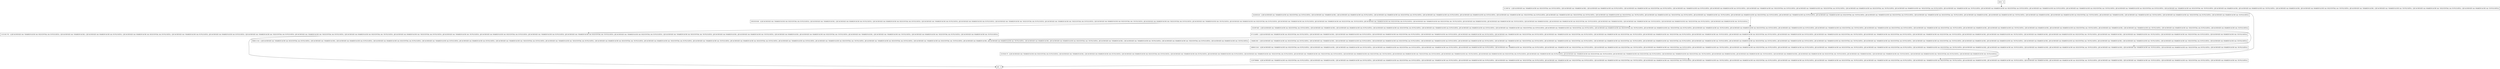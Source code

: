 digraph updateCounter {
node [shape=record];
871554905 [label="871554905 - [(!JECACHESIZE && !SHAREDCACHE && SEQUENTIAL && DUPLICATES), (!JECACHESIZE && !SHAREDCACHE), (!JECACHESIZE && SHAREDCACHE && DUPLICATES), (!JECACHESIZE && SHAREDCACHE && SEQUENTIAL && DUPLICATES), (!JECACHESIZE && !SHAREDCACHE && DUPLICATES), (JECACHESIZE && SHAREDCACHE && DUPLICATES), (!JECACHESIZE && !SHAREDCACHE && !SEQUENTIAL && DUPLICATES), (JECACHESIZE && !SHAREDCACHE && !SEQUENTIAL && DUPLICATES), (!JECACHESIZE && SHAREDCACHE && SEQUENTIAL && !DUPLICATES), (JECACHESIZE && SHAREDCACHE && !SEQUENTIAL && DUPLICATES), (JECACHESIZE && !SHAREDCACHE && !DUPLICATES), (JECACHESIZE && SHAREDCACHE && SEQUENTIAL && DUPLICATES), (JECACHESIZE && !SHAREDCACHE && DUPLICATES), (JECACHESIZE && !SHAREDCACHE && SEQUENTIAL && !DUPLICATES), (JECACHESIZE && !SHAREDCACHE && SEQUENTIAL && DUPLICATES), (!JECACHESIZE && !SHAREDCACHE && SEQUENTIAL && !DUPLICATES), (JECACHESIZE && SHAREDCACHE), (JECACHESIZE && SHAREDCACHE && !DUPLICATES), (!JECACHESIZE && SHAREDCACHE), (JECACHESIZE && SHAREDCACHE && SEQUENTIAL && !DUPLICATES), (JECACHESIZE && !SHAREDCACHE), (!JECACHESIZE && !SHAREDCACHE && !DUPLICATES), (!JECACHESIZE && SHAREDCACHE && !SEQUENTIAL && DUPLICATES), (!JECACHESIZE && SHAREDCACHE && !DUPLICATES)]"];
908011534 [label="908011534 - [(!JECACHESIZE && !SHAREDCACHE && SEQUENTIAL && DUPLICATES), (!JECACHESIZE && !SHAREDCACHE), (!JECACHESIZE && SHAREDCACHE && DUPLICATES), (!JECACHESIZE && SHAREDCACHE && SEQUENTIAL && DUPLICATES), (!JECACHESIZE && !SHAREDCACHE && DUPLICATES), (JECACHESIZE && SHAREDCACHE && DUPLICATES), (!JECACHESIZE && !SHAREDCACHE && !SEQUENTIAL && DUPLICATES), (JECACHESIZE && !SHAREDCACHE && !SEQUENTIAL && DUPLICATES), (!JECACHESIZE && SHAREDCACHE && SEQUENTIAL && !DUPLICATES), (JECACHESIZE && SHAREDCACHE && !SEQUENTIAL && DUPLICATES), (JECACHESIZE && !SHAREDCACHE && !DUPLICATES), (JECACHESIZE && SHAREDCACHE && SEQUENTIAL && DUPLICATES), (JECACHESIZE && !SHAREDCACHE && DUPLICATES), (JECACHESIZE && !SHAREDCACHE && SEQUENTIAL && !DUPLICATES), (JECACHESIZE && !SHAREDCACHE && SEQUENTIAL && DUPLICATES), (!JECACHESIZE && !SHAREDCACHE && SEQUENTIAL && !DUPLICATES), (JECACHESIZE && SHAREDCACHE), (JECACHESIZE && SHAREDCACHE && !DUPLICATES), (!JECACHESIZE && SHAREDCACHE), (JECACHESIZE && SHAREDCACHE && SEQUENTIAL && !DUPLICATES), (JECACHESIZE && !SHAREDCACHE), (!JECACHESIZE && !SHAREDCACHE && !DUPLICATES), (!JECACHESIZE && SHAREDCACHE && !SEQUENTIAL && DUPLICATES), (!JECACHESIZE && SHAREDCACHE && !DUPLICATES)]"];
51198743 [label="51198743 - [(!JECACHESIZE && !SHAREDCACHE && SEQUENTIAL && DUPLICATES), (!JECACHESIZE && !SHAREDCACHE), (!JECACHESIZE && SHAREDCACHE && DUPLICATES), (!JECACHESIZE && SHAREDCACHE && SEQUENTIAL && DUPLICATES), (!JECACHESIZE && !SHAREDCACHE && DUPLICATES), (JECACHESIZE && SHAREDCACHE && DUPLICATES), (!JECACHESIZE && !SHAREDCACHE && !SEQUENTIAL && DUPLICATES), (JECACHESIZE && !SHAREDCACHE && !SEQUENTIAL && DUPLICATES), (!JECACHESIZE && SHAREDCACHE && SEQUENTIAL && !DUPLICATES), (JECACHESIZE && SHAREDCACHE && !SEQUENTIAL && DUPLICATES), (JECACHESIZE && !SHAREDCACHE && !DUPLICATES), (JECACHESIZE && SHAREDCACHE && SEQUENTIAL && DUPLICATES), (JECACHESIZE && !SHAREDCACHE && DUPLICATES), (JECACHESIZE && !SHAREDCACHE && SEQUENTIAL && !DUPLICATES), (JECACHESIZE && !SHAREDCACHE && SEQUENTIAL && DUPLICATES), (!JECACHESIZE && !SHAREDCACHE && SEQUENTIAL && !DUPLICATES), (JECACHESIZE && SHAREDCACHE), (JECACHESIZE && SHAREDCACHE && !DUPLICATES), (!JECACHESIZE && SHAREDCACHE), (JECACHESIZE && SHAREDCACHE && SEQUENTIAL && !DUPLICATES), (JECACHESIZE && !SHAREDCACHE), (!JECACHESIZE && !SHAREDCACHE && !DUPLICATES), (!JECACHESIZE && SHAREDCACHE && !SEQUENTIAL && DUPLICATES), (!JECACHESIZE && SHAREDCACHE && !DUPLICATES)]"];
1531561705 [label="1531561705 - [(!JECACHESIZE && !SHAREDCACHE && SEQUENTIAL && DUPLICATES), (!JECACHESIZE && !SHAREDCACHE), (!JECACHESIZE && SHAREDCACHE && DUPLICATES), (!JECACHESIZE && SHAREDCACHE && SEQUENTIAL && DUPLICATES), (!JECACHESIZE && !SHAREDCACHE && DUPLICATES), (JECACHESIZE && SHAREDCACHE && DUPLICATES), (!JECACHESIZE && !SHAREDCACHE && !SEQUENTIAL && DUPLICATES), (JECACHESIZE && !SHAREDCACHE && !SEQUENTIAL && DUPLICATES), (!JECACHESIZE && SHAREDCACHE && SEQUENTIAL && !DUPLICATES), (JECACHESIZE && SHAREDCACHE && !SEQUENTIAL && DUPLICATES), (JECACHESIZE && !SHAREDCACHE && !DUPLICATES), (JECACHESIZE && SHAREDCACHE && SEQUENTIAL && DUPLICATES), (JECACHESIZE && !SHAREDCACHE && DUPLICATES), (JECACHESIZE && !SHAREDCACHE && SEQUENTIAL && !DUPLICATES), (JECACHESIZE && !SHAREDCACHE && SEQUENTIAL && DUPLICATES), (!JECACHESIZE && !SHAREDCACHE && SEQUENTIAL && !DUPLICATES), (JECACHESIZE && SHAREDCACHE), (JECACHESIZE && SHAREDCACHE && !DUPLICATES), (!JECACHESIZE && SHAREDCACHE), (JECACHESIZE && SHAREDCACHE && SEQUENTIAL && !DUPLICATES), (JECACHESIZE && !SHAREDCACHE), (!JECACHESIZE && !SHAREDCACHE && !DUPLICATES), (!JECACHESIZE && SHAREDCACHE && !SEQUENTIAL && DUPLICATES), (!JECACHESIZE && SHAREDCACHE && !DUPLICATES)]"];
entry [label="entry - []"];
exit [label="exit - []"];
341803416 [label="341803416 - [(!JECACHESIZE && !SHAREDCACHE && SEQUENTIAL && DUPLICATES), (!JECACHESIZE && !SHAREDCACHE), (!JECACHESIZE && SHAREDCACHE && DUPLICATES), (!JECACHESIZE && SHAREDCACHE && SEQUENTIAL && DUPLICATES), (!JECACHESIZE && !SHAREDCACHE && DUPLICATES), (JECACHESIZE && SHAREDCACHE && DUPLICATES), (!JECACHESIZE && !SHAREDCACHE && !SEQUENTIAL && DUPLICATES), (JECACHESIZE && !SHAREDCACHE && !SEQUENTIAL && DUPLICATES), (!JECACHESIZE && SHAREDCACHE && SEQUENTIAL && !DUPLICATES), (JECACHESIZE && SHAREDCACHE && !SEQUENTIAL && DUPLICATES), (JECACHESIZE && !SHAREDCACHE && !DUPLICATES), (JECACHESIZE && SHAREDCACHE && SEQUENTIAL && DUPLICATES), (JECACHESIZE && !SHAREDCACHE && DUPLICATES), (JECACHESIZE && !SHAREDCACHE && SEQUENTIAL && !DUPLICATES), (JECACHESIZE && !SHAREDCACHE && SEQUENTIAL && DUPLICATES), (!JECACHESIZE && !SHAREDCACHE && SEQUENTIAL && !DUPLICATES), (JECACHESIZE && SHAREDCACHE), (JECACHESIZE && SHAREDCACHE && !DUPLICATES), (!JECACHESIZE && SHAREDCACHE), (JECACHESIZE && SHAREDCACHE && SEQUENTIAL && !DUPLICATES), (JECACHESIZE && !SHAREDCACHE), (!JECACHESIZE && !SHAREDCACHE && !DUPLICATES), (!JECACHESIZE && SHAREDCACHE && !SEQUENTIAL && DUPLICATES), (!JECACHESIZE && SHAREDCACHE && !DUPLICATES)]"];
1890015243 [label="1890015243 - [(!JECACHESIZE && !SHAREDCACHE && SEQUENTIAL && DUPLICATES), (!JECACHESIZE && !SHAREDCACHE), (!JECACHESIZE && SHAREDCACHE && DUPLICATES), (!JECACHESIZE && SHAREDCACHE && SEQUENTIAL && DUPLICATES), (!JECACHESIZE && !SHAREDCACHE && DUPLICATES), (JECACHESIZE && SHAREDCACHE && DUPLICATES), (!JECACHESIZE && !SHAREDCACHE && !SEQUENTIAL && DUPLICATES), (JECACHESIZE && !SHAREDCACHE && !SEQUENTIAL && DUPLICATES), (!JECACHESIZE && SHAREDCACHE && SEQUENTIAL && !DUPLICATES), (JECACHESIZE && SHAREDCACHE && !SEQUENTIAL && DUPLICATES), (JECACHESIZE && !SHAREDCACHE && !DUPLICATES), (JECACHESIZE && SHAREDCACHE && SEQUENTIAL && DUPLICATES), (JECACHESIZE && !SHAREDCACHE && DUPLICATES), (JECACHESIZE && !SHAREDCACHE && SEQUENTIAL && !DUPLICATES), (JECACHESIZE && !SHAREDCACHE && SEQUENTIAL && DUPLICATES), (!JECACHESIZE && !SHAREDCACHE && SEQUENTIAL && !DUPLICATES), (JECACHESIZE && SHAREDCACHE), (JECACHESIZE && SHAREDCACHE && !DUPLICATES), (!JECACHESIZE && SHAREDCACHE), (JECACHESIZE && SHAREDCACHE && SEQUENTIAL && !DUPLICATES), (JECACHESIZE && !SHAREDCACHE), (!JECACHESIZE && !SHAREDCACHE && !DUPLICATES), (!JECACHESIZE && SHAREDCACHE && !SEQUENTIAL && DUPLICATES), (!JECACHESIZE && SHAREDCACHE && !DUPLICATES)]"];
2002029186 [label="2002029186 - [(!JECACHESIZE && !SHAREDCACHE && SEQUENTIAL && DUPLICATES), (!JECACHESIZE && !SHAREDCACHE), (!JECACHESIZE && SHAREDCACHE && DUPLICATES), (!JECACHESIZE && SHAREDCACHE && SEQUENTIAL && DUPLICATES), (!JECACHESIZE && !SHAREDCACHE && DUPLICATES), (JECACHESIZE && SHAREDCACHE && DUPLICATES), (!JECACHESIZE && !SHAREDCACHE && !SEQUENTIAL && DUPLICATES), (JECACHESIZE && !SHAREDCACHE && !SEQUENTIAL && DUPLICATES), (!JECACHESIZE && SHAREDCACHE && SEQUENTIAL && !DUPLICATES), (JECACHESIZE && SHAREDCACHE && !SEQUENTIAL && DUPLICATES), (JECACHESIZE && !SHAREDCACHE && !DUPLICATES), (JECACHESIZE && SHAREDCACHE && SEQUENTIAL && DUPLICATES), (JECACHESIZE && !SHAREDCACHE && DUPLICATES), (JECACHESIZE && !SHAREDCACHE && SEQUENTIAL && !DUPLICATES), (JECACHESIZE && !SHAREDCACHE && SEQUENTIAL && DUPLICATES), (!JECACHESIZE && !SHAREDCACHE && SEQUENTIAL && !DUPLICATES), (JECACHESIZE && SHAREDCACHE), (JECACHESIZE && SHAREDCACHE && !DUPLICATES), (!JECACHESIZE && SHAREDCACHE), (JECACHESIZE && SHAREDCACHE && SEQUENTIAL && !DUPLICATES), (JECACHESIZE && !SHAREDCACHE), (!JECACHESIZE && !SHAREDCACHE && !DUPLICATES), (!JECACHESIZE && SHAREDCACHE && !SEQUENTIAL && DUPLICATES), (!JECACHESIZE && SHAREDCACHE && !DUPLICATES)]"];
322056579 [label="322056579 - [(!JECACHESIZE && !SHAREDCACHE && SEQUENTIAL && DUPLICATES), (!JECACHESIZE && !SHAREDCACHE), (!JECACHESIZE && SHAREDCACHE && DUPLICATES), (!JECACHESIZE && SHAREDCACHE && SEQUENTIAL && DUPLICATES), (!JECACHESIZE && !SHAREDCACHE && DUPLICATES), (JECACHESIZE && SHAREDCACHE && DUPLICATES), (!JECACHESIZE && !SHAREDCACHE && !SEQUENTIAL && DUPLICATES), (JECACHESIZE && !SHAREDCACHE && !SEQUENTIAL && DUPLICATES), (!JECACHESIZE && SHAREDCACHE && SEQUENTIAL && !DUPLICATES), (JECACHESIZE && SHAREDCACHE && !SEQUENTIAL && DUPLICATES), (JECACHESIZE && !SHAREDCACHE && !DUPLICATES), (JECACHESIZE && SHAREDCACHE && SEQUENTIAL && DUPLICATES), (JECACHESIZE && !SHAREDCACHE && DUPLICATES), (JECACHESIZE && !SHAREDCACHE && SEQUENTIAL && !DUPLICATES), (JECACHESIZE && !SHAREDCACHE && SEQUENTIAL && DUPLICATES), (!JECACHESIZE && !SHAREDCACHE && SEQUENTIAL && !DUPLICATES), (JECACHESIZE && SHAREDCACHE), (JECACHESIZE && SHAREDCACHE && !DUPLICATES), (!JECACHESIZE && SHAREDCACHE), (JECACHESIZE && SHAREDCACHE && SEQUENTIAL && !DUPLICATES), (JECACHESIZE && !SHAREDCACHE), (!JECACHESIZE && !SHAREDCACHE && !DUPLICATES), (!JECACHESIZE && SHAREDCACHE && !SEQUENTIAL && DUPLICATES), (!JECACHESIZE && SHAREDCACHE && !DUPLICATES)]"];
1529799666 [label="1529799666 - [(!JECACHESIZE && !SHAREDCACHE && SEQUENTIAL && DUPLICATES), (!JECACHESIZE && !SHAREDCACHE), (!JECACHESIZE && SHAREDCACHE && DUPLICATES), (!JECACHESIZE && SHAREDCACHE && SEQUENTIAL && DUPLICATES), (!JECACHESIZE && !SHAREDCACHE && DUPLICATES), (JECACHESIZE && SHAREDCACHE && DUPLICATES), (!JECACHESIZE && !SHAREDCACHE && !SEQUENTIAL && DUPLICATES), (JECACHESIZE && !SHAREDCACHE && !SEQUENTIAL && DUPLICATES), (!JECACHESIZE && SHAREDCACHE && SEQUENTIAL && !DUPLICATES), (JECACHESIZE && SHAREDCACHE && !SEQUENTIAL && DUPLICATES), (JECACHESIZE && !SHAREDCACHE && !DUPLICATES), (JECACHESIZE && SHAREDCACHE && SEQUENTIAL && DUPLICATES), (JECACHESIZE && !SHAREDCACHE && DUPLICATES), (JECACHESIZE && !SHAREDCACHE && SEQUENTIAL && !DUPLICATES), (JECACHESIZE && !SHAREDCACHE && SEQUENTIAL && DUPLICATES), (!JECACHESIZE && !SHAREDCACHE && SEQUENTIAL && !DUPLICATES), (JECACHESIZE && SHAREDCACHE), (JECACHESIZE && SHAREDCACHE && !DUPLICATES), (!JECACHESIZE && SHAREDCACHE), (JECACHESIZE && SHAREDCACHE && SEQUENTIAL && !DUPLICATES), (JECACHESIZE && !SHAREDCACHE), (!JECACHESIZE && !SHAREDCACHE && !DUPLICATES), (!JECACHESIZE && SHAREDCACHE && !SEQUENTIAL && DUPLICATES), (!JECACHESIZE && SHAREDCACHE && !DUPLICATES)]"];
501997483 [label="501997483 - [(!JECACHESIZE && !SHAREDCACHE && SEQUENTIAL && DUPLICATES), (!JECACHESIZE && !SHAREDCACHE), (!JECACHESIZE && SHAREDCACHE && DUPLICATES), (!JECACHESIZE && SHAREDCACHE && SEQUENTIAL && DUPLICATES), (!JECACHESIZE && !SHAREDCACHE && DUPLICATES), (JECACHESIZE && SHAREDCACHE && DUPLICATES), (!JECACHESIZE && !SHAREDCACHE && !SEQUENTIAL && DUPLICATES), (JECACHESIZE && !SHAREDCACHE && !SEQUENTIAL && DUPLICATES), (!JECACHESIZE && SHAREDCACHE && SEQUENTIAL && !DUPLICATES), (JECACHESIZE && SHAREDCACHE && !SEQUENTIAL && DUPLICATES), (JECACHESIZE && !SHAREDCACHE && !DUPLICATES), (JECACHESIZE && SHAREDCACHE && SEQUENTIAL && DUPLICATES), (JECACHESIZE && !SHAREDCACHE && DUPLICATES), (JECACHESIZE && !SHAREDCACHE && SEQUENTIAL && !DUPLICATES), (JECACHESIZE && !SHAREDCACHE && SEQUENTIAL && DUPLICATES), (!JECACHESIZE && !SHAREDCACHE && SEQUENTIAL && !DUPLICATES), (JECACHESIZE && SHAREDCACHE), (JECACHESIZE && SHAREDCACHE && !DUPLICATES), (!JECACHESIZE && SHAREDCACHE), (JECACHESIZE && SHAREDCACHE && SEQUENTIAL && !DUPLICATES), (JECACHESIZE && !SHAREDCACHE), (!JECACHESIZE && !SHAREDCACHE && !DUPLICATES), (!JECACHESIZE && SHAREDCACHE && !SEQUENTIAL && DUPLICATES), (!JECACHESIZE && SHAREDCACHE && !DUPLICATES)]"];
594861063 [label="594861063 - [(!JECACHESIZE && !SHAREDCACHE && SEQUENTIAL && DUPLICATES), (!JECACHESIZE && !SHAREDCACHE), (!JECACHESIZE && SHAREDCACHE && DUPLICATES), (!JECACHESIZE && SHAREDCACHE && SEQUENTIAL && DUPLICATES), (!JECACHESIZE && !SHAREDCACHE && DUPLICATES), (JECACHESIZE && SHAREDCACHE && DUPLICATES), (!JECACHESIZE && !SHAREDCACHE && !SEQUENTIAL && DUPLICATES), (JECACHESIZE && !SHAREDCACHE && !SEQUENTIAL && DUPLICATES), (!JECACHESIZE && SHAREDCACHE && SEQUENTIAL && !DUPLICATES), (JECACHESIZE && SHAREDCACHE && !SEQUENTIAL && DUPLICATES), (JECACHESIZE && !SHAREDCACHE && !DUPLICATES), (JECACHESIZE && SHAREDCACHE && SEQUENTIAL && DUPLICATES), (JECACHESIZE && !SHAREDCACHE && DUPLICATES), (JECACHESIZE && !SHAREDCACHE && SEQUENTIAL && !DUPLICATES), (JECACHESIZE && !SHAREDCACHE && SEQUENTIAL && DUPLICATES), (!JECACHESIZE && !SHAREDCACHE && SEQUENTIAL && !DUPLICATES), (JECACHESIZE && SHAREDCACHE), (JECACHESIZE && SHAREDCACHE && !DUPLICATES), (!JECACHESIZE && SHAREDCACHE), (JECACHESIZE && SHAREDCACHE && SEQUENTIAL && !DUPLICATES), (JECACHESIZE && !SHAREDCACHE), (!JECACHESIZE && !SHAREDCACHE && !DUPLICATES), (!JECACHESIZE && SHAREDCACHE && !SEQUENTIAL && DUPLICATES), (!JECACHESIZE && SHAREDCACHE && !DUPLICATES)]"];
entry;
exit;
871554905 -> 908011534;
871554905 -> 594861063;
908011534 -> 1890015243;
51198743 -> 341803416;
51198743 -> 1529799666;
1531561705 -> exit;
entry -> 51198743;
341803416 -> 2002029186;
341803416 -> 501997483;
1890015243 -> 322056579;
1890015243 -> 1529799666;
2002029186 -> 1531561705;
2002029186 -> 501997483;
322056579 -> 1529799666;
1529799666 -> exit;
501997483 -> 871554905;
501997483 -> 1890015243;
594861063 -> 1890015243;
}
